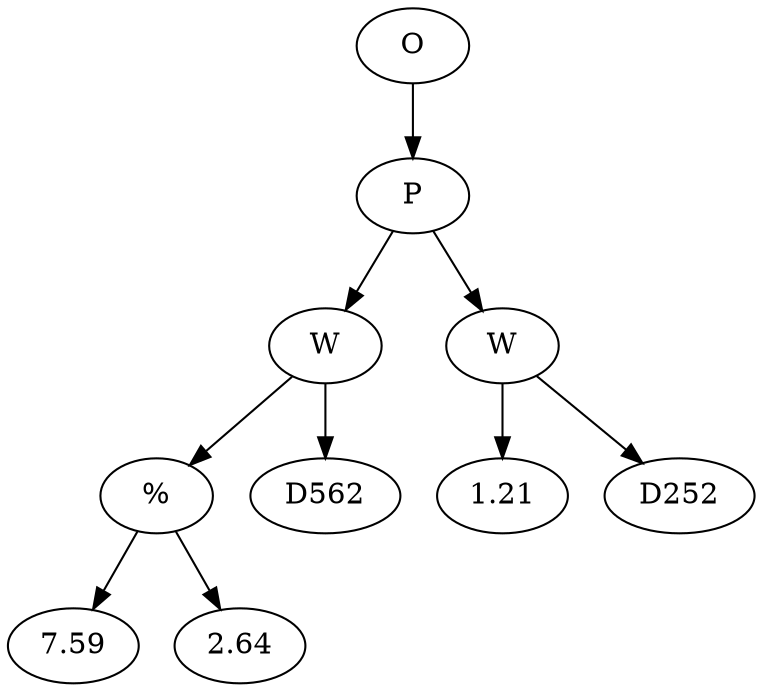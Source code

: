 // Tree
digraph {
	3215318 [label=O]
	3215319 [label=P]
	3215318 -> 3215319
	3215320 [label=W]
	3215319 -> 3215320
	3215321 [label="%"]
	3215320 -> 3215321
	3215322 [label=7.59]
	3215321 -> 3215322
	3215323 [label=2.64]
	3215321 -> 3215323
	3215324 [label=D562]
	3215320 -> 3215324
	3215325 [label=W]
	3215319 -> 3215325
	3215326 [label=1.21]
	3215325 -> 3215326
	3215327 [label=D252]
	3215325 -> 3215327
}
